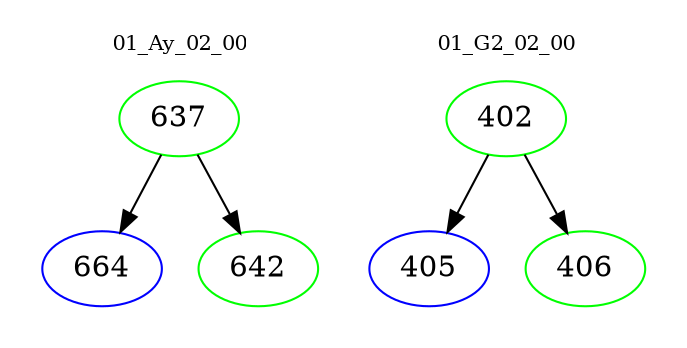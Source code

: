 digraph{
subgraph cluster_0 {
color = white
label = "01_Ay_02_00";
fontsize=10;
T0_637 [label="637", color="green"]
T0_637 -> T0_664 [color="black"]
T0_664 [label="664", color="blue"]
T0_637 -> T0_642 [color="black"]
T0_642 [label="642", color="green"]
}
subgraph cluster_1 {
color = white
label = "01_G2_02_00";
fontsize=10;
T1_402 [label="402", color="green"]
T1_402 -> T1_405 [color="black"]
T1_405 [label="405", color="blue"]
T1_402 -> T1_406 [color="black"]
T1_406 [label="406", color="green"]
}
}
